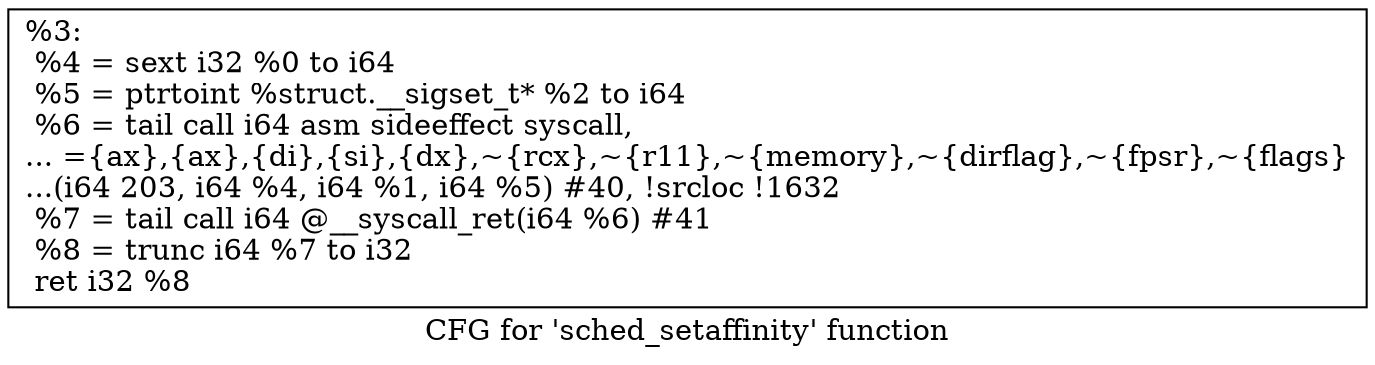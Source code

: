 digraph "CFG for 'sched_setaffinity' function" {
	label="CFG for 'sched_setaffinity' function";

	Node0x1fd9640 [shape=record,label="{%3:\l  %4 = sext i32 %0 to i64\l  %5 = ptrtoint %struct.__sigset_t* %2 to i64\l  %6 = tail call i64 asm sideeffect syscall,\l... =\{ax\},\{ax\},\{di\},\{si\},\{dx\},~\{rcx\},~\{r11\},~\{memory\},~\{dirflag\},~\{fpsr\},~\{flags\}\l...(i64 203, i64 %4, i64 %1, i64 %5) #40, !srcloc !1632\l  %7 = tail call i64 @__syscall_ret(i64 %6) #41\l  %8 = trunc i64 %7 to i32\l  ret i32 %8\l}"];
}
